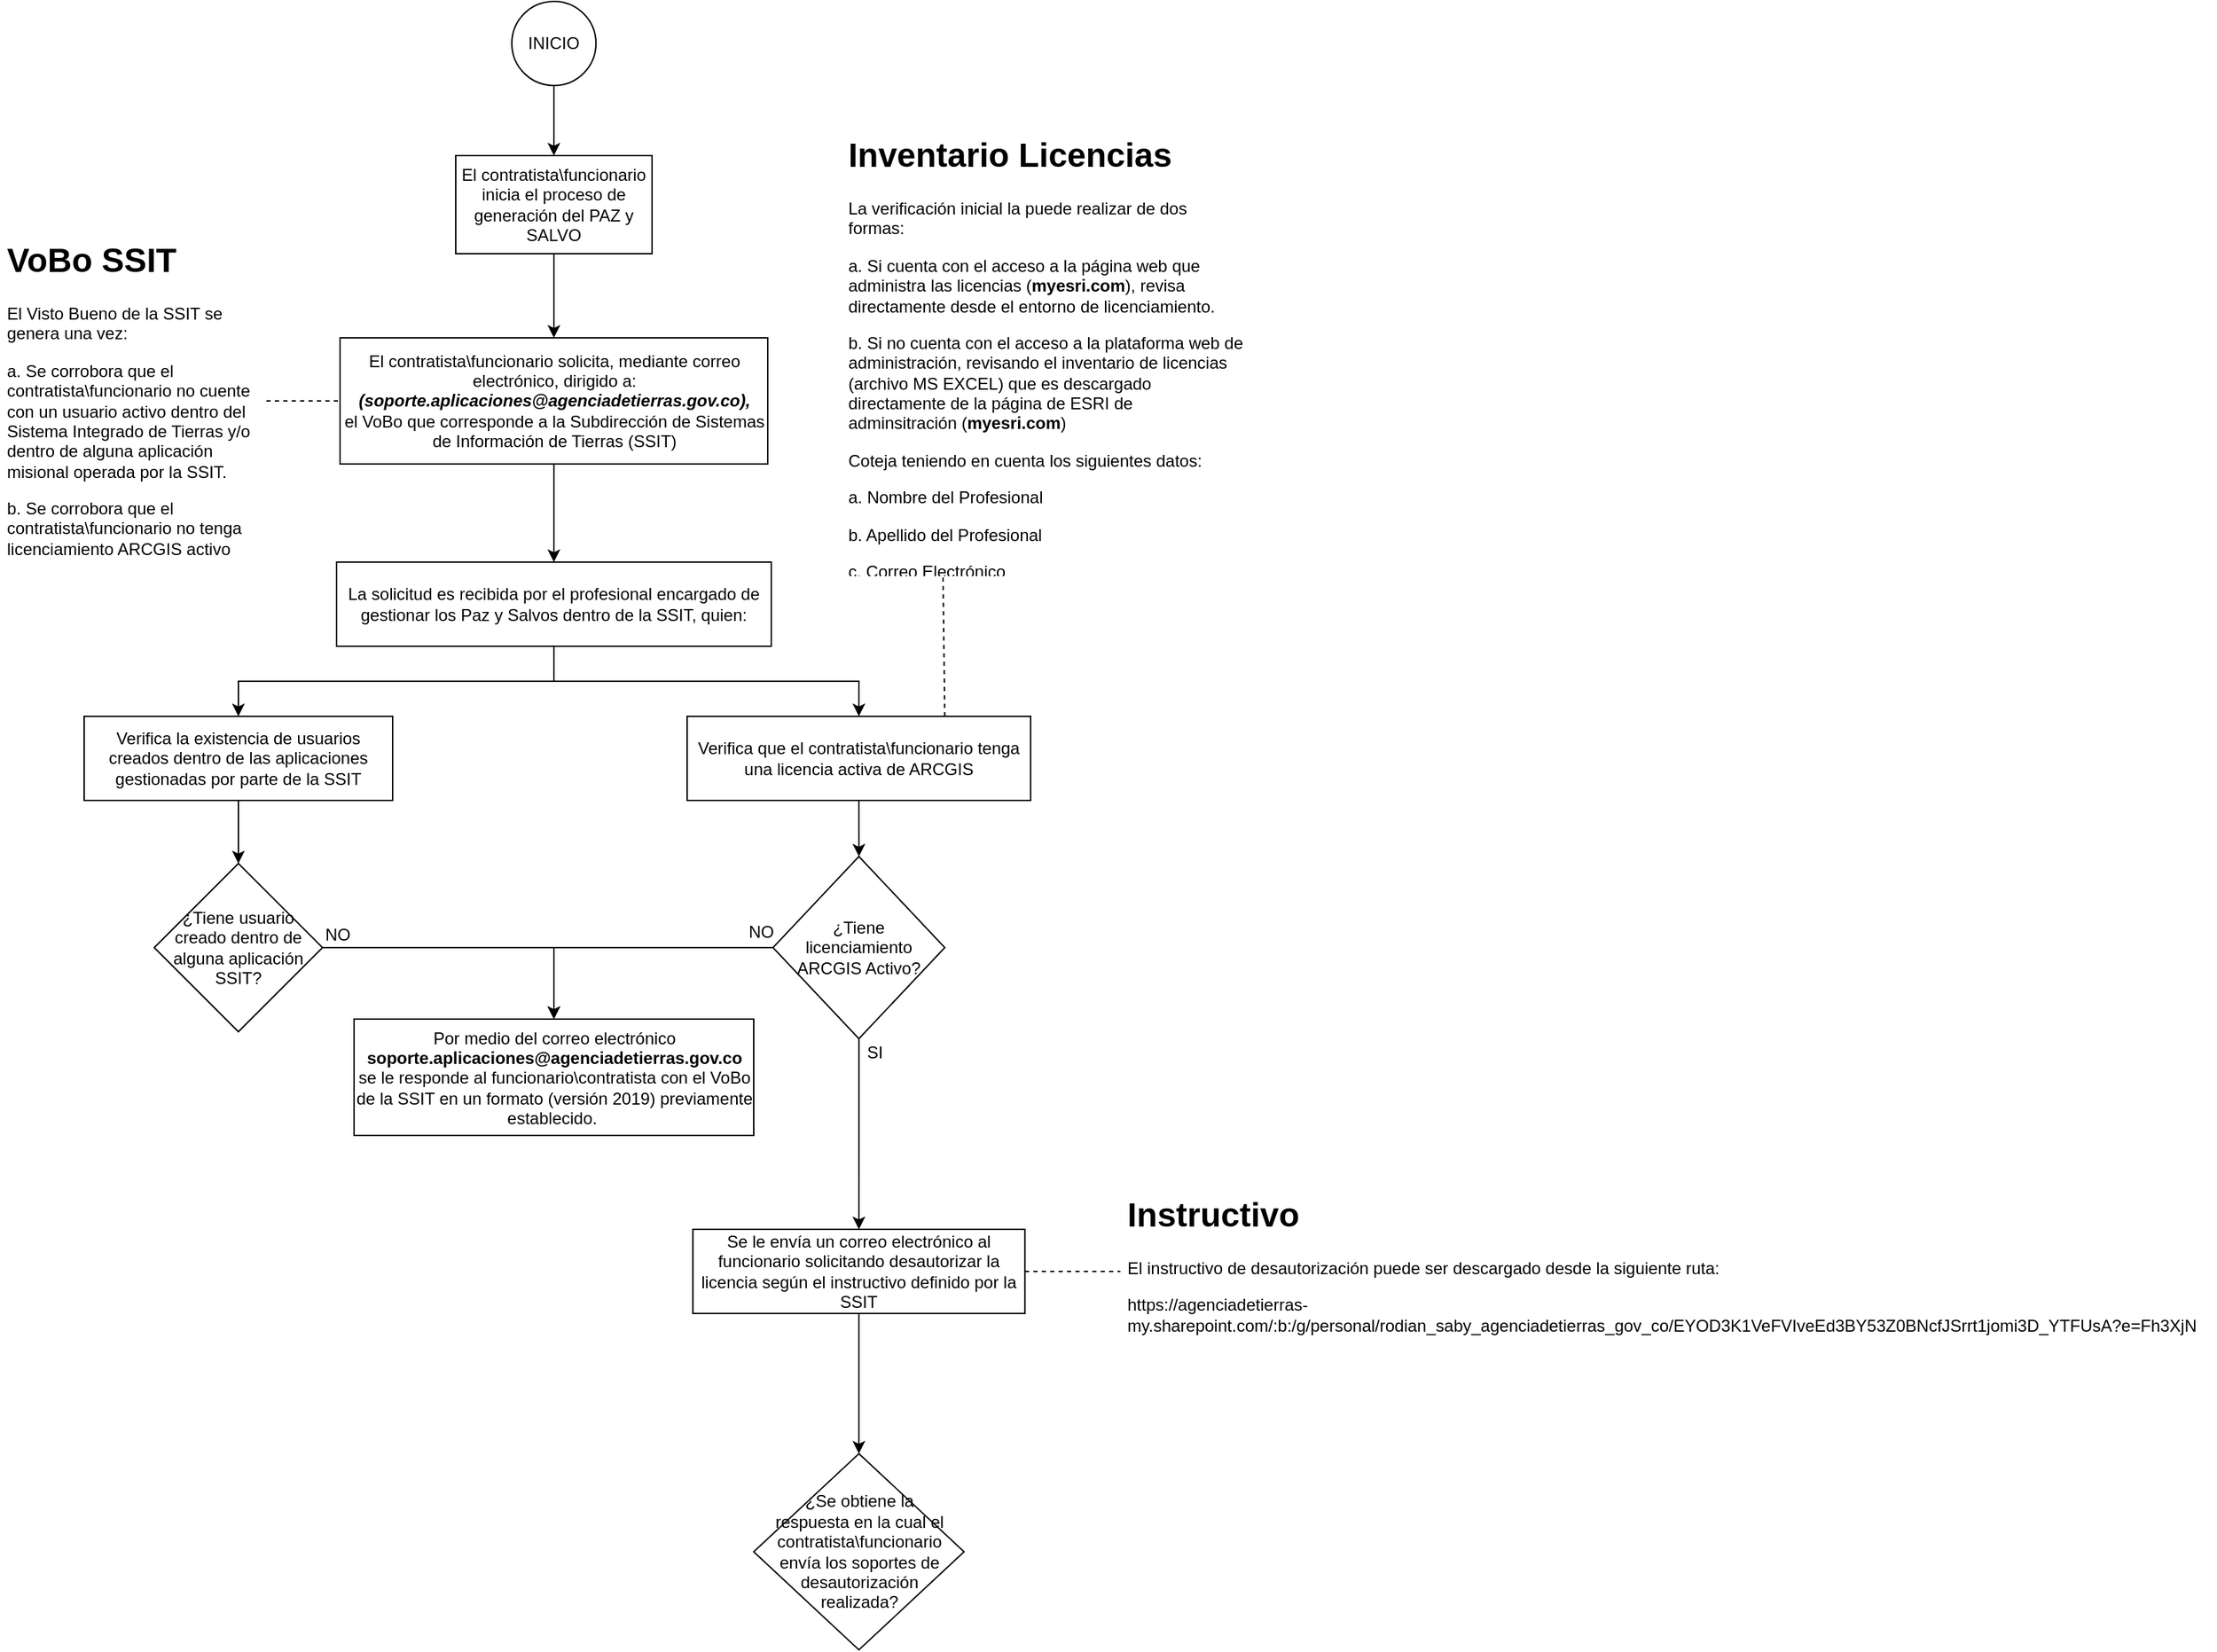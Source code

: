 <mxfile version="13.3.7" type="github">
  <diagram id="EWO0N7kChD3yhIQkibt1" name="Page-1">
    <mxGraphModel dx="1289" dy="804" grid="1" gridSize="10" guides="1" tooltips="1" connect="1" arrows="1" fold="1" page="1" pageScale="1" pageWidth="1169" pageHeight="827" math="0" shadow="0">
      <root>
        <mxCell id="0" />
        <mxCell id="1" parent="0" />
        <mxCell id="-iUiOwt4sMBN9Z4fG8X7-7" style="edgeStyle=orthogonalEdgeStyle;rounded=0;orthogonalLoop=1;jettySize=auto;html=1;exitX=0.5;exitY=1;exitDx=0;exitDy=0;entryX=0.5;entryY=0;entryDx=0;entryDy=0;" parent="1" source="-iUiOwt4sMBN9Z4fG8X7-1" target="-iUiOwt4sMBN9Z4fG8X7-2" edge="1">
          <mxGeometry relative="1" as="geometry" />
        </mxCell>
        <mxCell id="-iUiOwt4sMBN9Z4fG8X7-1" value="INICIO" style="ellipse;whiteSpace=wrap;html=1;aspect=fixed;" parent="1" vertex="1">
          <mxGeometry x="545" y="44" width="60" height="60" as="geometry" />
        </mxCell>
        <mxCell id="-iUiOwt4sMBN9Z4fG8X7-10" style="edgeStyle=orthogonalEdgeStyle;rounded=0;orthogonalLoop=1;jettySize=auto;html=1;exitX=0.5;exitY=1;exitDx=0;exitDy=0;entryX=0.5;entryY=0;entryDx=0;entryDy=0;" parent="1" source="-iUiOwt4sMBN9Z4fG8X7-2" target="-iUiOwt4sMBN9Z4fG8X7-3" edge="1">
          <mxGeometry relative="1" as="geometry" />
        </mxCell>
        <mxCell id="-iUiOwt4sMBN9Z4fG8X7-2" value="El contratista\funcionario inicia el proceso de generación del PAZ y SALVO" style="rounded=0;whiteSpace=wrap;html=1;" parent="1" vertex="1">
          <mxGeometry x="505" y="154" width="140" height="70" as="geometry" />
        </mxCell>
        <mxCell id="-iUiOwt4sMBN9Z4fG8X7-12" style="edgeStyle=orthogonalEdgeStyle;rounded=0;orthogonalLoop=1;jettySize=auto;html=1;" parent="1" source="-iUiOwt4sMBN9Z4fG8X7-3" target="-iUiOwt4sMBN9Z4fG8X7-11" edge="1">
          <mxGeometry relative="1" as="geometry" />
        </mxCell>
        <mxCell id="-iUiOwt4sMBN9Z4fG8X7-3" value="El contratista\funcionario solicita, mediante correo electrónico, dirigido a: &lt;b&gt;&lt;i&gt;(soporte.aplicaciones@agenciadetierras.gov.co), &lt;/i&gt;&lt;/b&gt;&lt;br&gt;el VoBo que corresponde a la Subdirección de Sistemas de Información de Tierras (SSIT)" style="rounded=0;whiteSpace=wrap;html=1;" parent="1" vertex="1">
          <mxGeometry x="422.5" y="284" width="305" height="90" as="geometry" />
        </mxCell>
        <mxCell id="-iUiOwt4sMBN9Z4fG8X7-4" value="&lt;h1&gt;VoBo SSIT&lt;/h1&gt;&lt;p&gt;El Visto Bueno de la SSIT se genera una vez:&lt;/p&gt;&lt;p&gt;a. Se corrobora que el contratista\funcionario no cuente con un usuario activo dentro del Sistema Integrado de Tierras y/o dentro de alguna aplicación misional operada por la SSIT.&lt;/p&gt;&lt;p&gt;b. Se corrobora que el contratista\funcionario no tenga licenciamiento ARCGIS activo&lt;/p&gt;" style="text;html=1;strokeColor=none;fillColor=none;spacing=5;spacingTop=-20;whiteSpace=wrap;overflow=hidden;rounded=0;" parent="1" vertex="1">
          <mxGeometry x="180" y="209" width="190" height="240" as="geometry" />
        </mxCell>
        <mxCell id="-iUiOwt4sMBN9Z4fG8X7-18" style="edgeStyle=orthogonalEdgeStyle;rounded=0;orthogonalLoop=1;jettySize=auto;html=1;entryX=0.5;entryY=0;entryDx=0;entryDy=0;" parent="1" source="-iUiOwt4sMBN9Z4fG8X7-11" target="-iUiOwt4sMBN9Z4fG8X7-16" edge="1">
          <mxGeometry relative="1" as="geometry" />
        </mxCell>
        <mxCell id="-iUiOwt4sMBN9Z4fG8X7-19" style="edgeStyle=orthogonalEdgeStyle;rounded=0;orthogonalLoop=1;jettySize=auto;html=1;exitX=0.5;exitY=1;exitDx=0;exitDy=0;" parent="1" source="-iUiOwt4sMBN9Z4fG8X7-11" target="-iUiOwt4sMBN9Z4fG8X7-17" edge="1">
          <mxGeometry relative="1" as="geometry" />
        </mxCell>
        <mxCell id="-iUiOwt4sMBN9Z4fG8X7-11" value="La solicitud es recibida por el profesional encargado de gestionar los Paz y Salvos dentro de la SSIT, quien:" style="rounded=0;whiteSpace=wrap;html=1;" parent="1" vertex="1">
          <mxGeometry x="420" y="444" width="310" height="60" as="geometry" />
        </mxCell>
        <mxCell id="-iUiOwt4sMBN9Z4fG8X7-13" value="" style="endArrow=none;dashed=1;html=1;entryX=0;entryY=0.5;entryDx=0;entryDy=0;exitX=1;exitY=0.5;exitDx=0;exitDy=0;" parent="1" source="-iUiOwt4sMBN9Z4fG8X7-4" target="-iUiOwt4sMBN9Z4fG8X7-3" edge="1">
          <mxGeometry width="50" height="50" relative="1" as="geometry">
            <mxPoint x="290" y="544" as="sourcePoint" />
            <mxPoint x="340" y="494" as="targetPoint" />
          </mxGeometry>
        </mxCell>
        <mxCell id="-iUiOwt4sMBN9Z4fG8X7-29" style="edgeStyle=orthogonalEdgeStyle;rounded=0;orthogonalLoop=1;jettySize=auto;html=1;entryX=0.5;entryY=0;entryDx=0;entryDy=0;" parent="1" source="-iUiOwt4sMBN9Z4fG8X7-16" target="-iUiOwt4sMBN9Z4fG8X7-28" edge="1">
          <mxGeometry relative="1" as="geometry" />
        </mxCell>
        <mxCell id="-iUiOwt4sMBN9Z4fG8X7-16" value="Verifica la existencia de usuarios creados dentro de las aplicaciones gestionadas por parte de la SSIT" style="rounded=0;whiteSpace=wrap;html=1;" parent="1" vertex="1">
          <mxGeometry x="240" y="554" width="220" height="60" as="geometry" />
        </mxCell>
        <mxCell id="-iUiOwt4sMBN9Z4fG8X7-27" style="edgeStyle=orthogonalEdgeStyle;rounded=0;orthogonalLoop=1;jettySize=auto;html=1;" parent="1" source="-iUiOwt4sMBN9Z4fG8X7-17" target="-iUiOwt4sMBN9Z4fG8X7-20" edge="1">
          <mxGeometry relative="1" as="geometry" />
        </mxCell>
        <mxCell id="-iUiOwt4sMBN9Z4fG8X7-17" value="Verifica que el contratista\funcionario tenga una licencia activa de ARCGIS" style="rounded=0;whiteSpace=wrap;html=1;" parent="1" vertex="1">
          <mxGeometry x="670" y="554" width="245" height="60" as="geometry" />
        </mxCell>
        <mxCell id="xSABTvXdTQhV1PIQ-neN-5" style="edgeStyle=orthogonalEdgeStyle;rounded=0;orthogonalLoop=1;jettySize=auto;html=1;entryX=0.5;entryY=0;entryDx=0;entryDy=0;" edge="1" parent="1" source="-iUiOwt4sMBN9Z4fG8X7-20" target="xSABTvXdTQhV1PIQ-neN-1">
          <mxGeometry relative="1" as="geometry" />
        </mxCell>
        <mxCell id="xSABTvXdTQhV1PIQ-neN-12" style="edgeStyle=orthogonalEdgeStyle;rounded=0;orthogonalLoop=1;jettySize=auto;html=1;entryX=0.5;entryY=0;entryDx=0;entryDy=0;" edge="1" parent="1" source="-iUiOwt4sMBN9Z4fG8X7-20" target="xSABTvXdTQhV1PIQ-neN-9">
          <mxGeometry relative="1" as="geometry" />
        </mxCell>
        <mxCell id="-iUiOwt4sMBN9Z4fG8X7-20" value="¿Tiene&lt;br&gt;licenciamiento &lt;br&gt;ARCGIS Activo?" style="rhombus;whiteSpace=wrap;html=1;" parent="1" vertex="1">
          <mxGeometry x="731.25" y="654" width="122.5" height="130" as="geometry" />
        </mxCell>
        <mxCell id="-iUiOwt4sMBN9Z4fG8X7-21" value="&lt;h1&gt;Inventario Licencias&lt;/h1&gt;&lt;p&gt;La verificación inicial la puede realizar de dos formas:&amp;nbsp;&lt;/p&gt;&lt;p&gt;a. Si cuenta con el acceso a la página web que administra las licencias (&lt;b&gt;myesri.com&lt;/b&gt;), revisa directamente desde el entorno de licenciamiento.&lt;/p&gt;&lt;p&gt;b. Si no cuenta con el acceso a la plataforma web de administración, revisando el inventario de licencias (archivo MS EXCEL) que es descargado directamente de la página de ESRI de adminsitración (&lt;b&gt;myesri.com&lt;/b&gt;)&lt;/p&gt;&lt;p&gt;Coteja teniendo en cuenta los siguientes datos:&lt;/p&gt;&lt;p&gt;a. Nombre del Profesional&lt;/p&gt;&lt;p&gt;b. Apellido del Profesional&lt;/p&gt;&lt;p&gt;c. Correo Electrónico&lt;/p&gt;" style="text;html=1;strokeColor=none;fillColor=none;spacing=5;spacingTop=-20;whiteSpace=wrap;overflow=hidden;rounded=0;" parent="1" vertex="1">
          <mxGeometry x="780" y="134" width="290" height="320" as="geometry" />
        </mxCell>
        <mxCell id="-iUiOwt4sMBN9Z4fG8X7-25" value="" style="endArrow=none;dashed=1;html=1;exitX=0.75;exitY=0;exitDx=0;exitDy=0;entryX=0.25;entryY=1;entryDx=0;entryDy=0;" parent="1" source="-iUiOwt4sMBN9Z4fG8X7-17" target="-iUiOwt4sMBN9Z4fG8X7-21" edge="1">
          <mxGeometry width="50" height="50" relative="1" as="geometry">
            <mxPoint x="1000" y="594" as="sourcePoint" />
            <mxPoint x="1050" y="544" as="targetPoint" />
          </mxGeometry>
        </mxCell>
        <mxCell id="xSABTvXdTQhV1PIQ-neN-4" style="edgeStyle=orthogonalEdgeStyle;rounded=0;orthogonalLoop=1;jettySize=auto;html=1;entryX=0.5;entryY=0;entryDx=0;entryDy=0;" edge="1" parent="1" source="-iUiOwt4sMBN9Z4fG8X7-28" target="xSABTvXdTQhV1PIQ-neN-1">
          <mxGeometry relative="1" as="geometry" />
        </mxCell>
        <mxCell id="-iUiOwt4sMBN9Z4fG8X7-28" value="¿Tiene usuario creado dentro de alguna aplicación SSIT?" style="rhombus;whiteSpace=wrap;html=1;" parent="1" vertex="1">
          <mxGeometry x="290" y="659" width="120" height="120" as="geometry" />
        </mxCell>
        <mxCell id="xSABTvXdTQhV1PIQ-neN-1" value="Por medio del correo electrónico&lt;br&gt;&lt;b&gt;soporte.aplicaciones@agenciadetierras.gov.co&lt;/b&gt;&lt;br&gt;se le responde al funcionario\contratista con el VoBo de la SSIT en un formato (versión 2019) previamente establecido.&amp;nbsp;" style="rounded=0;whiteSpace=wrap;html=1;" vertex="1" parent="1">
          <mxGeometry x="432.5" y="770" width="285" height="83" as="geometry" />
        </mxCell>
        <mxCell id="xSABTvXdTQhV1PIQ-neN-6" value="NO" style="text;html=1;strokeColor=none;fillColor=none;align=center;verticalAlign=middle;whiteSpace=wrap;rounded=0;" vertex="1" parent="1">
          <mxGeometry x="401" y="700" width="40" height="20" as="geometry" />
        </mxCell>
        <mxCell id="xSABTvXdTQhV1PIQ-neN-7" value="NO" style="text;html=1;strokeColor=none;fillColor=none;align=center;verticalAlign=middle;whiteSpace=wrap;rounded=0;" vertex="1" parent="1">
          <mxGeometry x="703.25" y="698" width="40" height="20" as="geometry" />
        </mxCell>
        <mxCell id="xSABTvXdTQhV1PIQ-neN-16" style="edgeStyle=orthogonalEdgeStyle;rounded=0;orthogonalLoop=1;jettySize=auto;html=1;entryX=0.5;entryY=0;entryDx=0;entryDy=0;" edge="1" parent="1" source="xSABTvXdTQhV1PIQ-neN-9" target="xSABTvXdTQhV1PIQ-neN-15">
          <mxGeometry relative="1" as="geometry" />
        </mxCell>
        <mxCell id="xSABTvXdTQhV1PIQ-neN-9" value="Se le envía un correo electrónico al funcionario solicitando desautorizar la licencia según el instructivo definido por la SSIT" style="rounded=0;whiteSpace=wrap;html=1;" vertex="1" parent="1">
          <mxGeometry x="674.13" y="920" width="236.75" height="60" as="geometry" />
        </mxCell>
        <mxCell id="xSABTvXdTQhV1PIQ-neN-10" value="&lt;h1&gt;Instructivo&lt;/h1&gt;&lt;p&gt;El instructivo de desautorización puede ser descargado desde la siguiente ruta:&lt;/p&gt;&lt;p&gt;https://agenciadetierras-my.sharepoint.com/:b:/g/personal/rodian_saby_agenciadetierras_gov_co/EYOD3K1VeFVIveEd3BY53Z0BNcfJSrrt1jomi3D_YTFUsA?e=Fh3XjN&lt;br&gt;&lt;/p&gt;&lt;p&gt;&lt;br&gt;&lt;/p&gt;" style="text;html=1;strokeColor=none;fillColor=none;spacing=5;spacingTop=-20;whiteSpace=wrap;overflow=hidden;rounded=0;" vertex="1" parent="1">
          <mxGeometry x="979" y="890" width="781" height="120" as="geometry" />
        </mxCell>
        <mxCell id="xSABTvXdTQhV1PIQ-neN-11" value="" style="endArrow=none;dashed=1;html=1;exitX=1;exitY=0.5;exitDx=0;exitDy=0;" edge="1" parent="1" source="xSABTvXdTQhV1PIQ-neN-9" target="xSABTvXdTQhV1PIQ-neN-10">
          <mxGeometry width="50" height="50" relative="1" as="geometry">
            <mxPoint x="1170" y="740" as="sourcePoint" />
            <mxPoint x="1220" y="690" as="targetPoint" />
          </mxGeometry>
        </mxCell>
        <mxCell id="xSABTvXdTQhV1PIQ-neN-13" value="SI" style="text;html=1;strokeColor=none;fillColor=none;align=center;verticalAlign=middle;whiteSpace=wrap;rounded=0;" vertex="1" parent="1">
          <mxGeometry x="784" y="784" width="40" height="20" as="geometry" />
        </mxCell>
        <mxCell id="xSABTvXdTQhV1PIQ-neN-15" value="&lt;span&gt;¿Se obtiene la &lt;br&gt;respuesta en la cual el contratista\funcionario &lt;br&gt;envía los soportes de desautorización &lt;br&gt;realizada?&lt;/span&gt;" style="rhombus;whiteSpace=wrap;html=1;" vertex="1" parent="1">
          <mxGeometry x="717.5" y="1080" width="150" height="140" as="geometry" />
        </mxCell>
      </root>
    </mxGraphModel>
  </diagram>
</mxfile>
